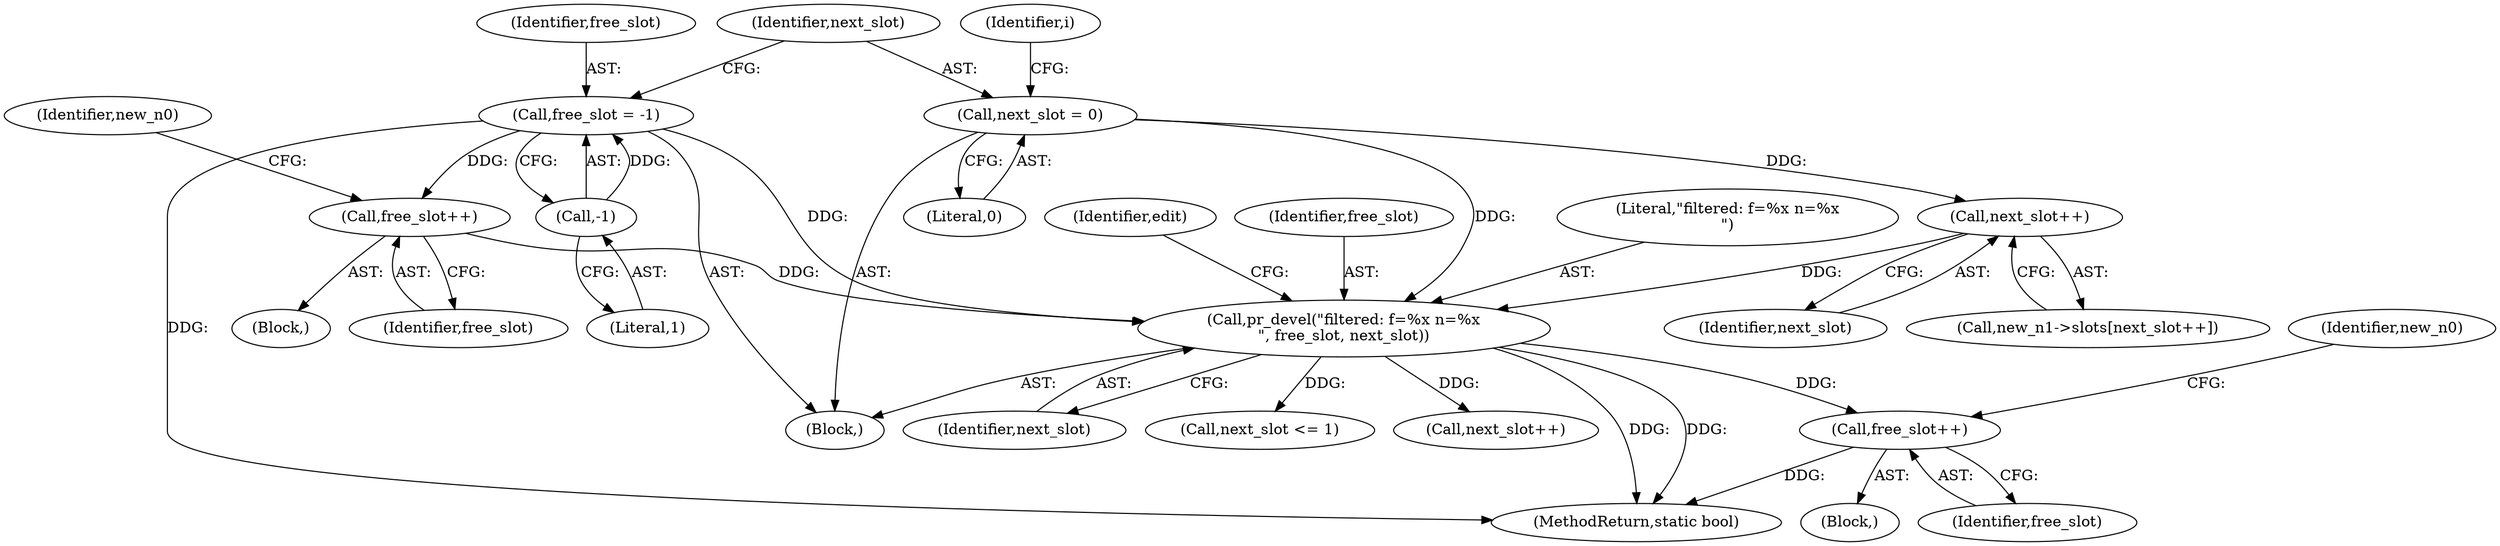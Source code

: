 digraph "0_linux_ea6789980fdaa610d7eb63602c746bf6ec70cd2b@API" {
"1000676" [label="(Call,free_slot++)"];
"1000661" [label="(Call,pr_devel(\"filtered: f=%x n=%x\n\", free_slot, next_slot))"];
"1000587" [label="(Call,free_slot = -1)"];
"1000589" [label="(Call,-1)"];
"1000641" [label="(Call,free_slot++)"];
"1000626" [label="(Call,next_slot++)"];
"1000591" [label="(Call,next_slot = 0)"];
"1000596" [label="(Identifier,i)"];
"1000590" [label="(Literal,1)"];
"1000588" [label="(Identifier,free_slot)"];
"1000640" [label="(Block,)"];
"1000641" [label="(Call,free_slot++)"];
"1000589" [label="(Call,-1)"];
"1000122" [label="(Block,)"];
"1000592" [label="(Identifier,next_slot)"];
"1000646" [label="(Identifier,new_n0)"];
"1000662" [label="(Literal,\"filtered: f=%x n=%x\n\")"];
"1000622" [label="(Call,new_n1->slots[next_slot++])"];
"1000627" [label="(Identifier,next_slot)"];
"1000669" [label="(Identifier,edit)"];
"1000587" [label="(Call,free_slot = -1)"];
"1000675" [label="(Block,)"];
"1000663" [label="(Identifier,free_slot)"];
"1000626" [label="(Call,next_slot++)"];
"1000681" [label="(Identifier,new_n0)"];
"1000642" [label="(Identifier,free_slot)"];
"1000677" [label="(Identifier,free_slot)"];
"1000711" [label="(Call,next_slot++)"];
"1001251" [label="(MethodReturn,static bool)"];
"1000661" [label="(Call,pr_devel(\"filtered: f=%x n=%x\n\", free_slot, next_slot))"];
"1000664" [label="(Identifier,next_slot)"];
"1000719" [label="(Call,next_slot <= 1)"];
"1000593" [label="(Literal,0)"];
"1000591" [label="(Call,next_slot = 0)"];
"1000676" [label="(Call,free_slot++)"];
"1000676" -> "1000675"  [label="AST: "];
"1000676" -> "1000677"  [label="CFG: "];
"1000677" -> "1000676"  [label="AST: "];
"1000681" -> "1000676"  [label="CFG: "];
"1000676" -> "1001251"  [label="DDG: "];
"1000661" -> "1000676"  [label="DDG: "];
"1000661" -> "1000122"  [label="AST: "];
"1000661" -> "1000664"  [label="CFG: "];
"1000662" -> "1000661"  [label="AST: "];
"1000663" -> "1000661"  [label="AST: "];
"1000664" -> "1000661"  [label="AST: "];
"1000669" -> "1000661"  [label="CFG: "];
"1000661" -> "1001251"  [label="DDG: "];
"1000661" -> "1001251"  [label="DDG: "];
"1000587" -> "1000661"  [label="DDG: "];
"1000641" -> "1000661"  [label="DDG: "];
"1000626" -> "1000661"  [label="DDG: "];
"1000591" -> "1000661"  [label="DDG: "];
"1000661" -> "1000711"  [label="DDG: "];
"1000661" -> "1000719"  [label="DDG: "];
"1000587" -> "1000122"  [label="AST: "];
"1000587" -> "1000589"  [label="CFG: "];
"1000588" -> "1000587"  [label="AST: "];
"1000589" -> "1000587"  [label="AST: "];
"1000592" -> "1000587"  [label="CFG: "];
"1000587" -> "1001251"  [label="DDG: "];
"1000589" -> "1000587"  [label="DDG: "];
"1000587" -> "1000641"  [label="DDG: "];
"1000589" -> "1000590"  [label="CFG: "];
"1000590" -> "1000589"  [label="AST: "];
"1000641" -> "1000640"  [label="AST: "];
"1000641" -> "1000642"  [label="CFG: "];
"1000642" -> "1000641"  [label="AST: "];
"1000646" -> "1000641"  [label="CFG: "];
"1000626" -> "1000622"  [label="AST: "];
"1000626" -> "1000627"  [label="CFG: "];
"1000627" -> "1000626"  [label="AST: "];
"1000622" -> "1000626"  [label="CFG: "];
"1000591" -> "1000626"  [label="DDG: "];
"1000591" -> "1000122"  [label="AST: "];
"1000591" -> "1000593"  [label="CFG: "];
"1000592" -> "1000591"  [label="AST: "];
"1000593" -> "1000591"  [label="AST: "];
"1000596" -> "1000591"  [label="CFG: "];
}
